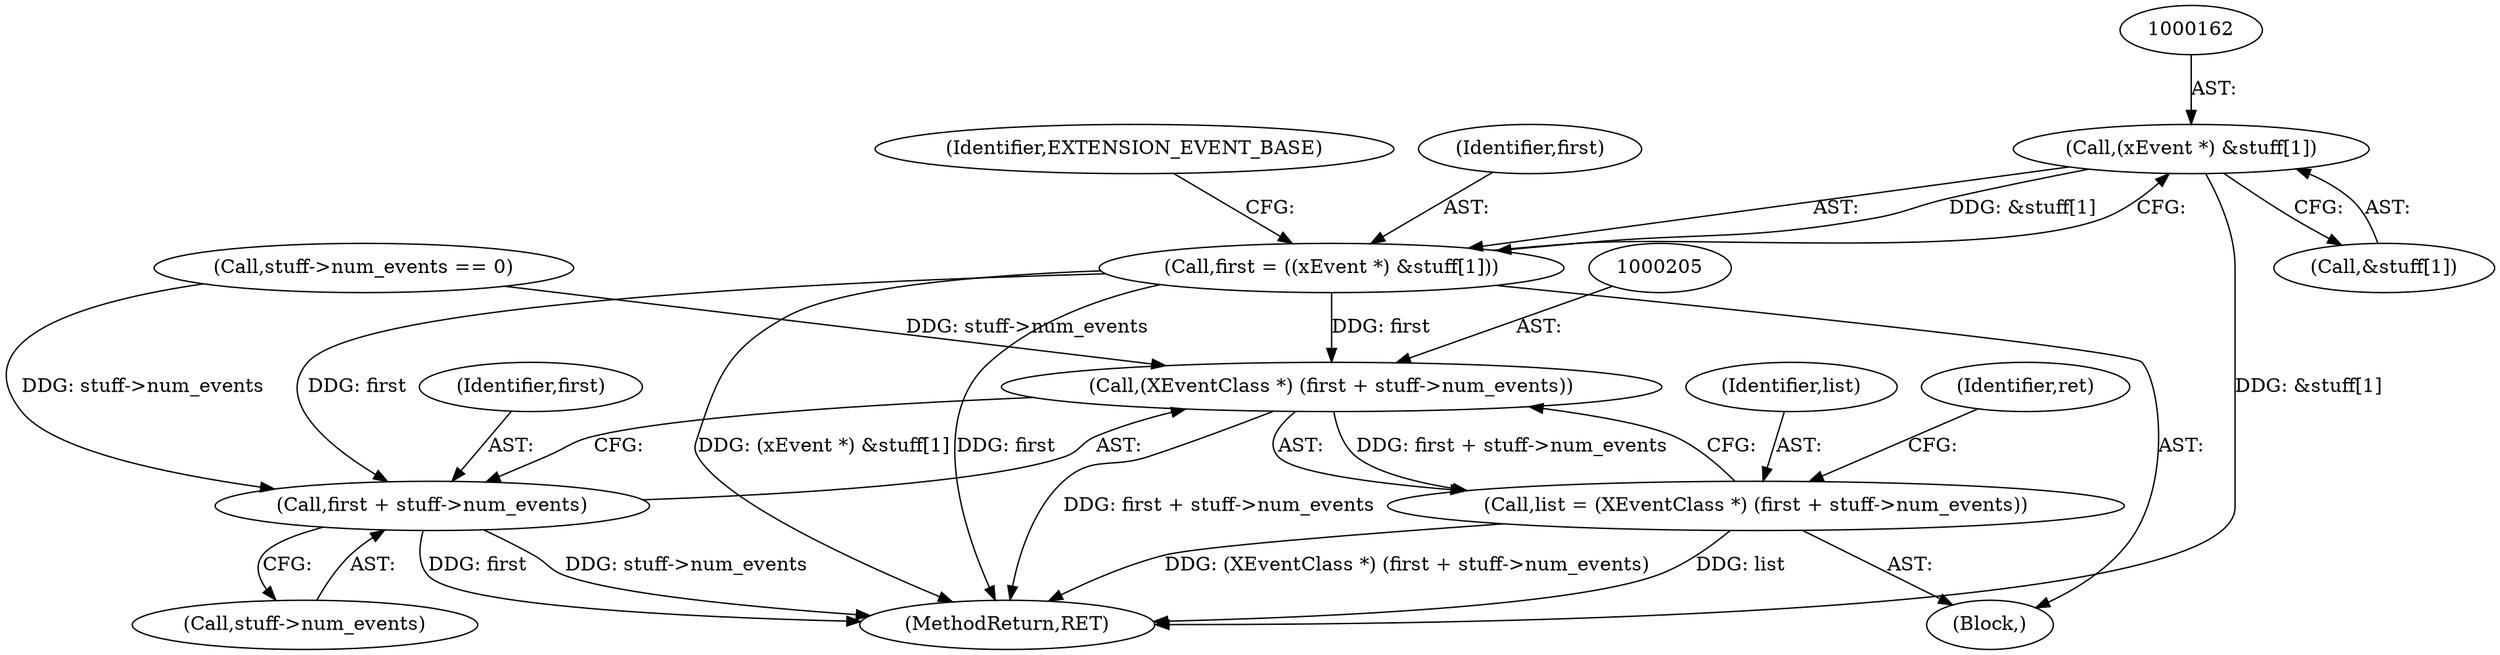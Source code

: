 digraph "0_xserver_8caed4df36b1f802b4992edcfd282cbeeec35d9d@array" {
"1000161" [label="(Call,(xEvent *) &stuff[1])"];
"1000159" [label="(Call,first = ((xEvent *) &stuff[1]))"];
"1000204" [label="(Call,(XEventClass *) (first + stuff->num_events))"];
"1000202" [label="(Call,list = (XEventClass *) (first + stuff->num_events))"];
"1000206" [label="(Call,first + stuff->num_events)"];
"1000161" [label="(Call,(xEvent *) &stuff[1])"];
"1000203" [label="(Identifier,list)"];
"1000202" [label="(Call,list = (XEventClass *) (first + stuff->num_events))"];
"1000171" [label="(Identifier,EXTENSION_EVENT_BASE)"];
"1000159" [label="(Call,first = ((xEvent *) &stuff[1]))"];
"1000206" [label="(Call,first + stuff->num_events)"];
"1000152" [label="(Call,stuff->num_events == 0)"];
"1000207" [label="(Identifier,first)"];
"1000208" [label="(Call,stuff->num_events)"];
"1000103" [label="(Block,)"];
"1000160" [label="(Identifier,first)"];
"1000242" [label="(MethodReturn,RET)"];
"1000163" [label="(Call,&stuff[1])"];
"1000212" [label="(Identifier,ret)"];
"1000204" [label="(Call,(XEventClass *) (first + stuff->num_events))"];
"1000161" -> "1000159"  [label="AST: "];
"1000161" -> "1000163"  [label="CFG: "];
"1000162" -> "1000161"  [label="AST: "];
"1000163" -> "1000161"  [label="AST: "];
"1000159" -> "1000161"  [label="CFG: "];
"1000161" -> "1000242"  [label="DDG: &stuff[1]"];
"1000161" -> "1000159"  [label="DDG: &stuff[1]"];
"1000159" -> "1000103"  [label="AST: "];
"1000160" -> "1000159"  [label="AST: "];
"1000171" -> "1000159"  [label="CFG: "];
"1000159" -> "1000242"  [label="DDG: first"];
"1000159" -> "1000242"  [label="DDG: (xEvent *) &stuff[1]"];
"1000159" -> "1000204"  [label="DDG: first"];
"1000159" -> "1000206"  [label="DDG: first"];
"1000204" -> "1000202"  [label="AST: "];
"1000204" -> "1000206"  [label="CFG: "];
"1000205" -> "1000204"  [label="AST: "];
"1000206" -> "1000204"  [label="AST: "];
"1000202" -> "1000204"  [label="CFG: "];
"1000204" -> "1000242"  [label="DDG: first + stuff->num_events"];
"1000204" -> "1000202"  [label="DDG: first + stuff->num_events"];
"1000152" -> "1000204"  [label="DDG: stuff->num_events"];
"1000202" -> "1000103"  [label="AST: "];
"1000203" -> "1000202"  [label="AST: "];
"1000212" -> "1000202"  [label="CFG: "];
"1000202" -> "1000242"  [label="DDG: list"];
"1000202" -> "1000242"  [label="DDG: (XEventClass *) (first + stuff->num_events)"];
"1000206" -> "1000208"  [label="CFG: "];
"1000207" -> "1000206"  [label="AST: "];
"1000208" -> "1000206"  [label="AST: "];
"1000206" -> "1000242"  [label="DDG: stuff->num_events"];
"1000206" -> "1000242"  [label="DDG: first"];
"1000152" -> "1000206"  [label="DDG: stuff->num_events"];
}
